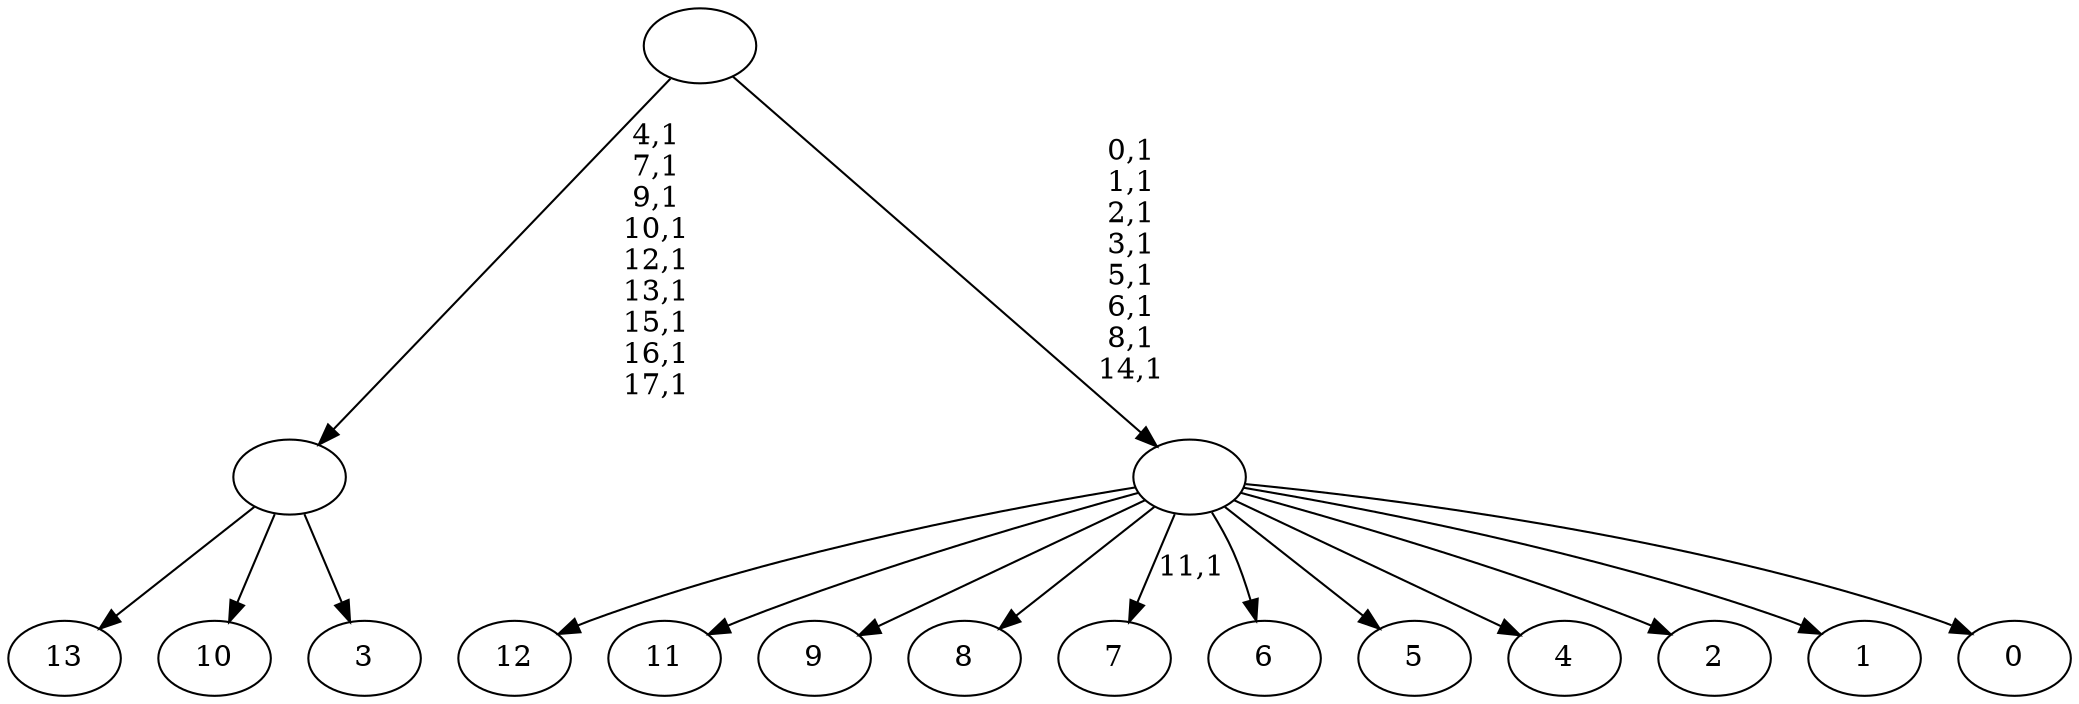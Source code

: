 digraph T {
	32 [label="13"]
	31 [label="12"]
	30 [label="11"]
	29 [label="10"]
	28 [label="9"]
	27 [label="8"]
	26 [label="7"]
	24 [label="6"]
	23 [label="5"]
	22 [label="4"]
	21 [label="3"]
	20 [label=""]
	11 [label="2"]
	10 [label="1"]
	9 [label="0"]
	8 [label=""]
	0 [label=""]
	20 -> 32 [label=""]
	20 -> 29 [label=""]
	20 -> 21 [label=""]
	8 -> 26 [label="11,1"]
	8 -> 31 [label=""]
	8 -> 30 [label=""]
	8 -> 28 [label=""]
	8 -> 27 [label=""]
	8 -> 24 [label=""]
	8 -> 23 [label=""]
	8 -> 22 [label=""]
	8 -> 11 [label=""]
	8 -> 10 [label=""]
	8 -> 9 [label=""]
	0 -> 8 [label="0,1\n1,1\n2,1\n3,1\n5,1\n6,1\n8,1\n14,1"]
	0 -> 20 [label="4,1\n7,1\n9,1\n10,1\n12,1\n13,1\n15,1\n16,1\n17,1"]
}
